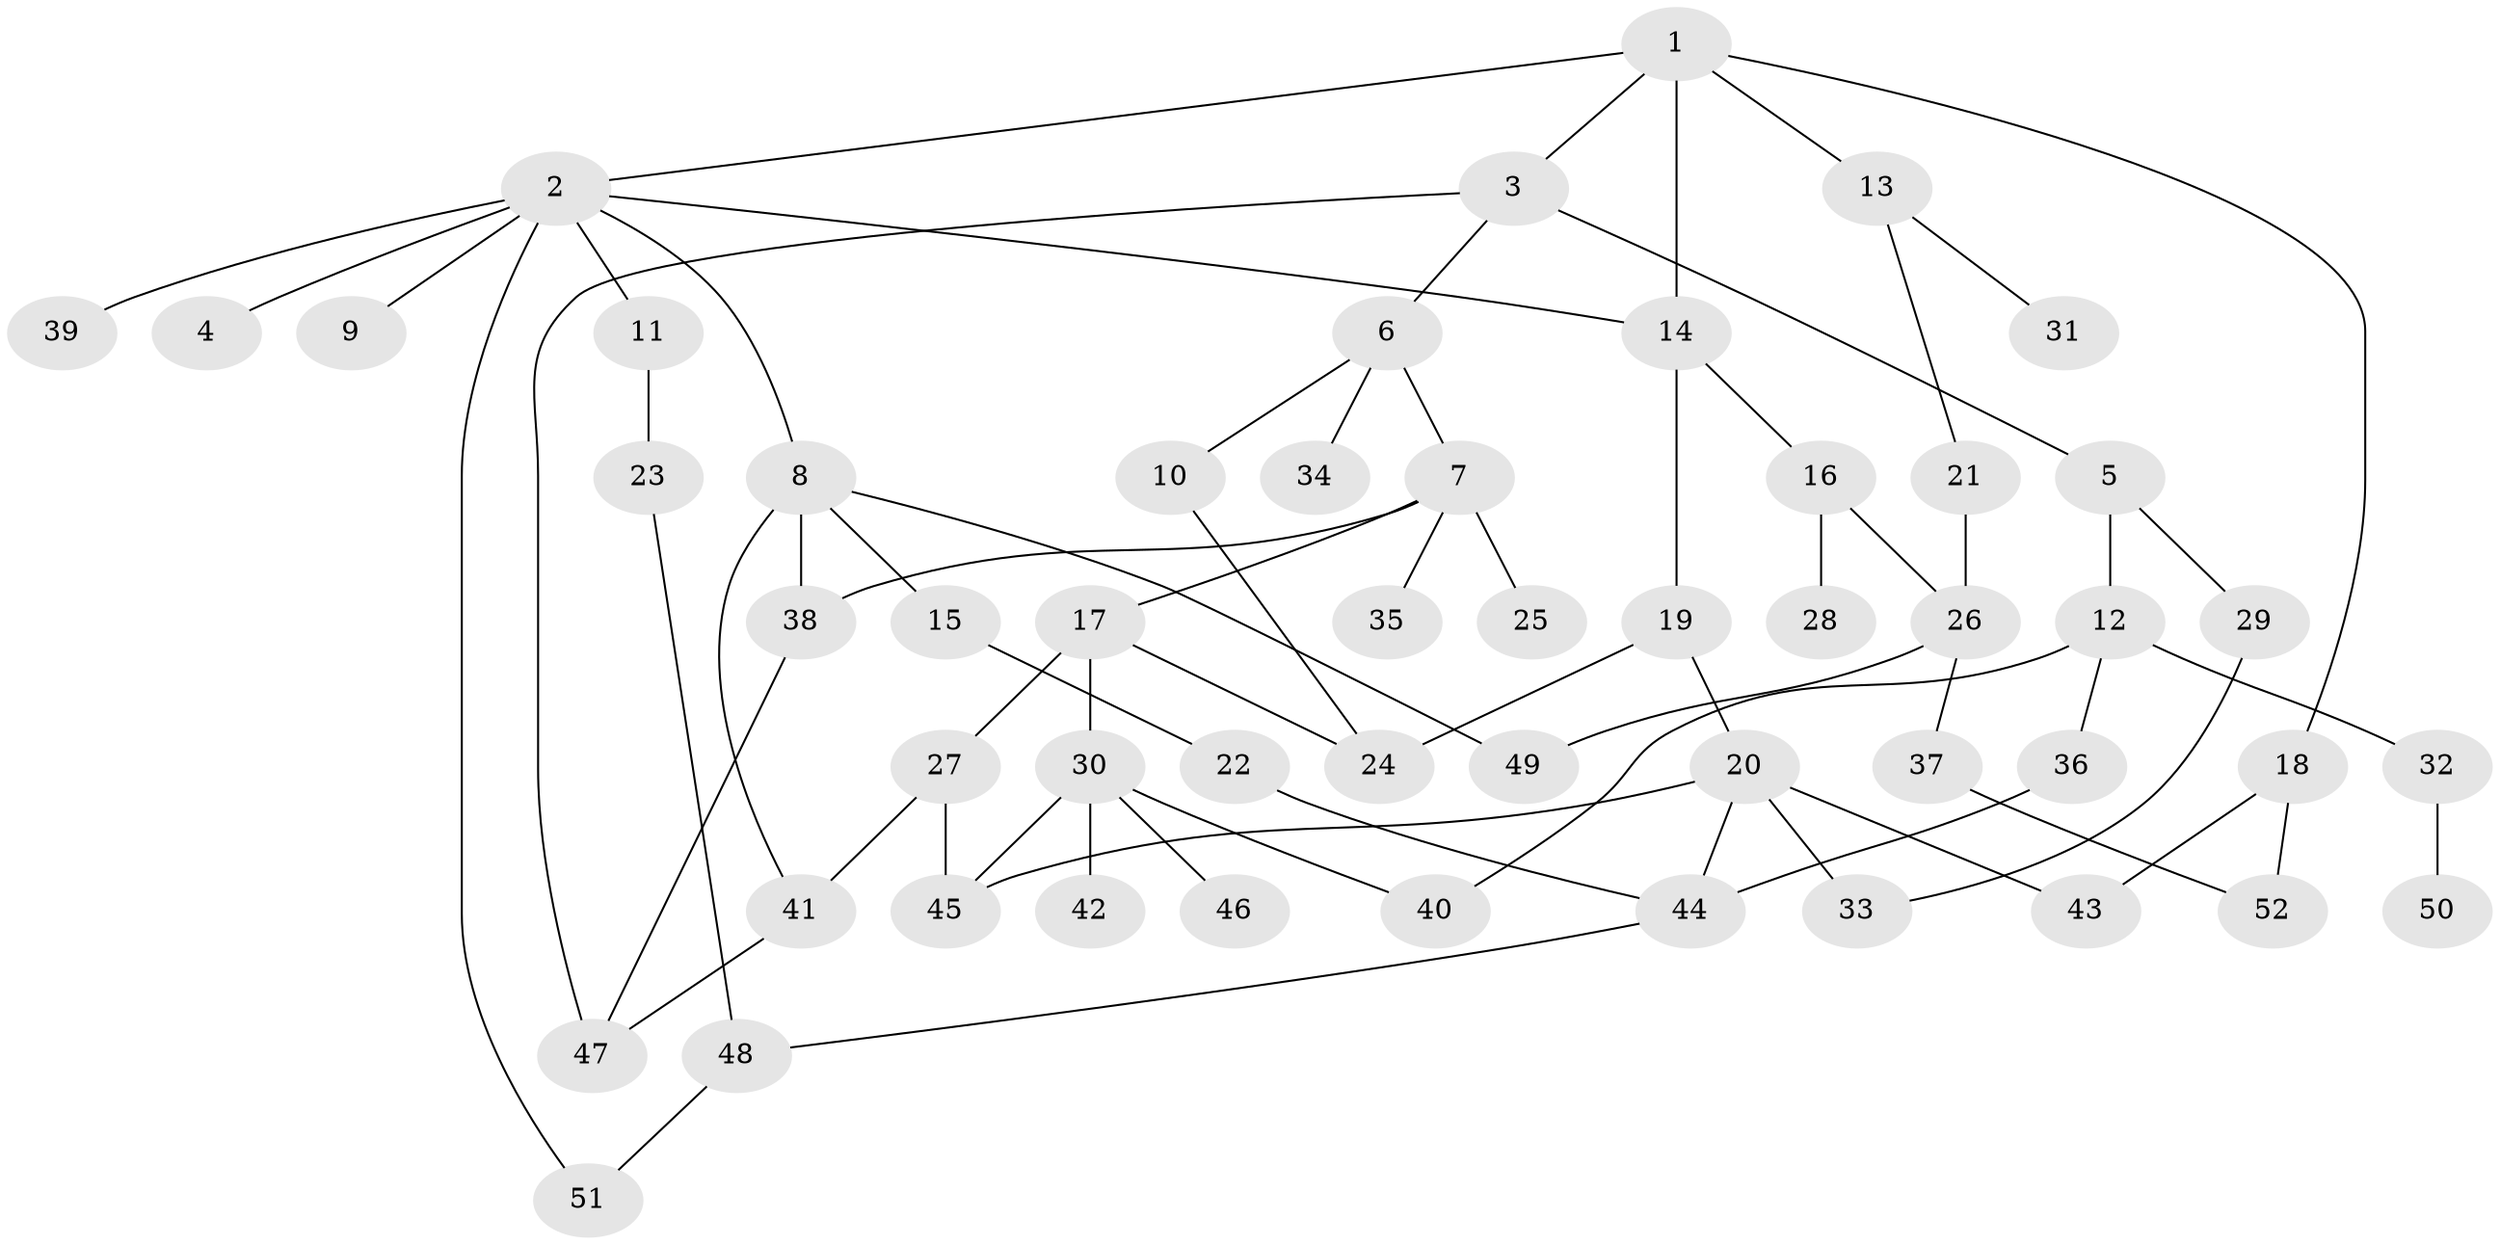 // Generated by graph-tools (version 1.1) at 2025/42/03/09/25 04:42:39]
// undirected, 52 vertices, 70 edges
graph export_dot {
graph [start="1"]
  node [color=gray90,style=filled];
  1;
  2;
  3;
  4;
  5;
  6;
  7;
  8;
  9;
  10;
  11;
  12;
  13;
  14;
  15;
  16;
  17;
  18;
  19;
  20;
  21;
  22;
  23;
  24;
  25;
  26;
  27;
  28;
  29;
  30;
  31;
  32;
  33;
  34;
  35;
  36;
  37;
  38;
  39;
  40;
  41;
  42;
  43;
  44;
  45;
  46;
  47;
  48;
  49;
  50;
  51;
  52;
  1 -- 2;
  1 -- 3;
  1 -- 13;
  1 -- 18;
  1 -- 14;
  2 -- 4;
  2 -- 8;
  2 -- 9;
  2 -- 11;
  2 -- 14;
  2 -- 39;
  2 -- 51;
  3 -- 5;
  3 -- 6;
  3 -- 47;
  5 -- 12;
  5 -- 29;
  6 -- 7;
  6 -- 10;
  6 -- 34;
  7 -- 17;
  7 -- 25;
  7 -- 35;
  7 -- 38;
  8 -- 15;
  8 -- 38;
  8 -- 49;
  8 -- 41;
  10 -- 24;
  11 -- 23;
  12 -- 32;
  12 -- 36;
  12 -- 40;
  13 -- 21;
  13 -- 31;
  14 -- 16;
  14 -- 19;
  15 -- 22;
  16 -- 26;
  16 -- 28;
  17 -- 24;
  17 -- 27;
  17 -- 30;
  18 -- 52;
  18 -- 43;
  19 -- 20;
  19 -- 24;
  20 -- 33;
  20 -- 43;
  20 -- 45;
  20 -- 44;
  21 -- 26;
  22 -- 44;
  23 -- 48;
  26 -- 37;
  26 -- 49;
  27 -- 41;
  27 -- 45;
  29 -- 33;
  30 -- 40;
  30 -- 42;
  30 -- 45;
  30 -- 46;
  32 -- 50;
  36 -- 44;
  37 -- 52;
  38 -- 47;
  41 -- 47;
  44 -- 48;
  48 -- 51;
}

